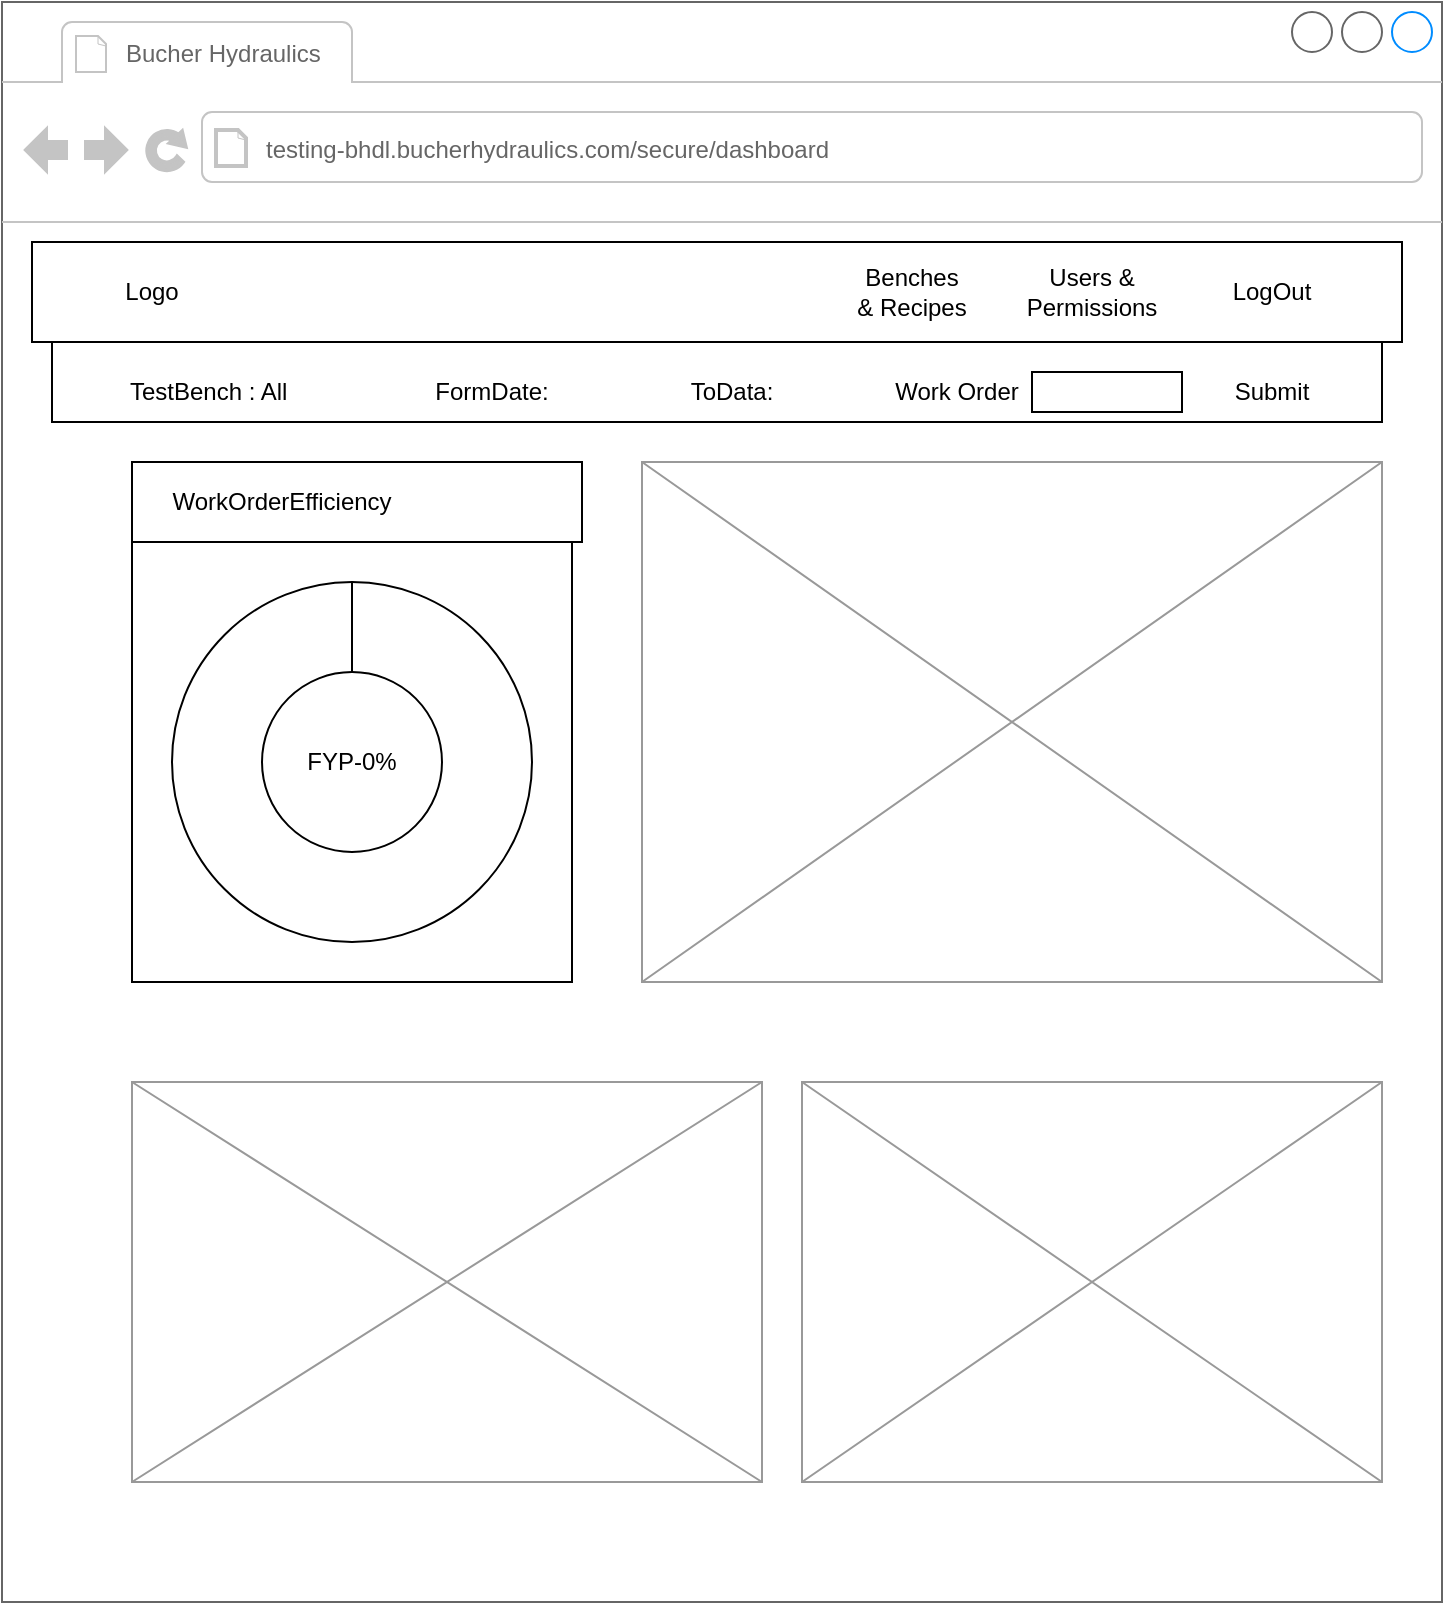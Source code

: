 <mxfile version="15.9.1" type="github" pages="2">
  <diagram id="O8EpYFw3rZ--6N9qffrQ" name="Dashboard">
    <mxGraphModel dx="782" dy="468" grid="1" gridSize="10" guides="1" tooltips="1" connect="1" arrows="1" fold="1" page="1" pageScale="1" pageWidth="850" pageHeight="1100" math="0" shadow="0">
      <root>
        <mxCell id="0" />
        <mxCell id="1" parent="0" />
        <mxCell id="cic22Dj9srT_6ZPVpuq2-1" value="" style="strokeWidth=1;shadow=0;dashed=0;align=center;html=1;shape=mxgraph.mockup.containers.browserWindow;rSize=0;strokeColor=#666666;strokeColor2=#008cff;strokeColor3=#c4c4c4;mainText=,;recursiveResize=0;" parent="1" vertex="1">
          <mxGeometry x="60" y="70" width="720" height="800" as="geometry" />
        </mxCell>
        <mxCell id="cic22Dj9srT_6ZPVpuq2-2" value="&lt;font style=&quot;font-size: 12px&quot;&gt;Bucher Hydraulics&lt;/font&gt;" style="strokeWidth=1;shadow=0;dashed=0;align=center;html=1;shape=mxgraph.mockup.containers.anchor;fontSize=17;fontColor=#666666;align=left;" parent="cic22Dj9srT_6ZPVpuq2-1" vertex="1">
          <mxGeometry x="60" y="12" width="110" height="26" as="geometry" />
        </mxCell>
        <mxCell id="cic22Dj9srT_6ZPVpuq2-3" value="&lt;font style=&quot;font-size: 12px&quot;&gt;testing-bhdl.bucherhydraulics.com/secure/dashboard&lt;/font&gt;" style="strokeWidth=1;shadow=0;dashed=0;align=center;html=1;shape=mxgraph.mockup.containers.anchor;rSize=0;fontSize=17;fontColor=#666666;align=left;" parent="cic22Dj9srT_6ZPVpuq2-1" vertex="1">
          <mxGeometry x="130" y="60" width="250" height="26" as="geometry" />
        </mxCell>
        <mxCell id="cic22Dj9srT_6ZPVpuq2-19" value="" style="rounded=0;whiteSpace=wrap;html=1;fontSize=12;" parent="cic22Dj9srT_6ZPVpuq2-1" vertex="1">
          <mxGeometry x="15" y="120" width="685" height="50" as="geometry" />
        </mxCell>
        <mxCell id="cic22Dj9srT_6ZPVpuq2-20" value="Logo" style="text;html=1;strokeColor=none;fillColor=none;align=center;verticalAlign=middle;whiteSpace=wrap;rounded=0;fontSize=12;" parent="cic22Dj9srT_6ZPVpuq2-1" vertex="1">
          <mxGeometry x="45" y="130" width="60" height="30" as="geometry" />
        </mxCell>
        <mxCell id="cic22Dj9srT_6ZPVpuq2-22" value="Benches &amp;amp; Recipes" style="text;html=1;strokeColor=none;fillColor=none;align=center;verticalAlign=middle;whiteSpace=wrap;rounded=0;fontSize=12;" parent="cic22Dj9srT_6ZPVpuq2-1" vertex="1">
          <mxGeometry x="425" y="130" width="60" height="30" as="geometry" />
        </mxCell>
        <mxCell id="cic22Dj9srT_6ZPVpuq2-23" value="Users &amp;amp; Permissions" style="text;html=1;strokeColor=none;fillColor=none;align=center;verticalAlign=middle;whiteSpace=wrap;rounded=0;fontSize=12;" parent="cic22Dj9srT_6ZPVpuq2-1" vertex="1">
          <mxGeometry x="515" y="130" width="60" height="30" as="geometry" />
        </mxCell>
        <mxCell id="cic22Dj9srT_6ZPVpuq2-24" value="LogOut" style="text;html=1;strokeColor=none;fillColor=none;align=center;verticalAlign=middle;whiteSpace=wrap;rounded=0;fontSize=12;" parent="cic22Dj9srT_6ZPVpuq2-1" vertex="1">
          <mxGeometry x="605" y="130" width="60" height="30" as="geometry" />
        </mxCell>
        <mxCell id="cic22Dj9srT_6ZPVpuq2-25" value="" style="rounded=0;whiteSpace=wrap;html=1;fontSize=12;" parent="cic22Dj9srT_6ZPVpuq2-1" vertex="1">
          <mxGeometry x="25" y="170" width="665" height="40" as="geometry" />
        </mxCell>
        <mxCell id="cic22Dj9srT_6ZPVpuq2-26" value="TestBench : All&amp;nbsp;" style="text;html=1;strokeColor=none;fillColor=none;align=center;verticalAlign=middle;whiteSpace=wrap;rounded=0;fontSize=12;" parent="cic22Dj9srT_6ZPVpuq2-1" vertex="1">
          <mxGeometry x="55" y="180" width="100" height="30" as="geometry" />
        </mxCell>
        <mxCell id="cic22Dj9srT_6ZPVpuq2-27" value="FormDate:" style="text;html=1;strokeColor=none;fillColor=none;align=center;verticalAlign=middle;whiteSpace=wrap;rounded=0;fontSize=12;" parent="cic22Dj9srT_6ZPVpuq2-1" vertex="1">
          <mxGeometry x="215" y="180" width="60" height="30" as="geometry" />
        </mxCell>
        <mxCell id="cic22Dj9srT_6ZPVpuq2-28" value="ToData:" style="text;html=1;strokeColor=none;fillColor=none;align=center;verticalAlign=middle;whiteSpace=wrap;rounded=0;fontSize=12;" parent="cic22Dj9srT_6ZPVpuq2-1" vertex="1">
          <mxGeometry x="335" y="180" width="60" height="30" as="geometry" />
        </mxCell>
        <mxCell id="cic22Dj9srT_6ZPVpuq2-29" value="Work Order" style="text;html=1;strokeColor=none;fillColor=none;align=center;verticalAlign=middle;whiteSpace=wrap;rounded=0;fontSize=12;" parent="cic22Dj9srT_6ZPVpuq2-1" vertex="1">
          <mxGeometry x="440" y="180" width="75" height="30" as="geometry" />
        </mxCell>
        <mxCell id="cic22Dj9srT_6ZPVpuq2-30" value="" style="rounded=0;whiteSpace=wrap;html=1;fontSize=12;" parent="cic22Dj9srT_6ZPVpuq2-1" vertex="1">
          <mxGeometry x="515" y="185" width="75" height="20" as="geometry" />
        </mxCell>
        <mxCell id="cic22Dj9srT_6ZPVpuq2-31" value="Submit" style="text;html=1;strokeColor=none;fillColor=none;align=center;verticalAlign=middle;whiteSpace=wrap;rounded=0;fontSize=12;" parent="cic22Dj9srT_6ZPVpuq2-1" vertex="1">
          <mxGeometry x="605" y="180" width="60" height="30" as="geometry" />
        </mxCell>
        <mxCell id="cic22Dj9srT_6ZPVpuq2-32" value="" style="whiteSpace=wrap;html=1;aspect=fixed;fontSize=12;" parent="cic22Dj9srT_6ZPVpuq2-1" vertex="1">
          <mxGeometry x="65" y="270" width="220" height="220" as="geometry" />
        </mxCell>
        <mxCell id="cic22Dj9srT_6ZPVpuq2-33" value="" style="ellipse;whiteSpace=wrap;html=1;aspect=fixed;fontSize=12;" parent="cic22Dj9srT_6ZPVpuq2-1" vertex="1">
          <mxGeometry x="85" y="290" width="180" height="180" as="geometry" />
        </mxCell>
        <mxCell id="cic22Dj9srT_6ZPVpuq2-34" value="" style="ellipse;whiteSpace=wrap;html=1;aspect=fixed;fontSize=12;" parent="cic22Dj9srT_6ZPVpuq2-1" vertex="1">
          <mxGeometry x="130" y="335" width="90" height="90" as="geometry" />
        </mxCell>
        <mxCell id="cic22Dj9srT_6ZPVpuq2-35" value="" style="endArrow=none;html=1;rounded=0;fontSize=12;entryX=0.5;entryY=0;entryDx=0;entryDy=0;exitX=0.5;exitY=0;exitDx=0;exitDy=0;" parent="cic22Dj9srT_6ZPVpuq2-1" source="cic22Dj9srT_6ZPVpuq2-34" target="cic22Dj9srT_6ZPVpuq2-33" edge="1">
          <mxGeometry width="50" height="50" relative="1" as="geometry">
            <mxPoint x="170" y="320" as="sourcePoint" />
            <mxPoint x="220" y="270" as="targetPoint" />
          </mxGeometry>
        </mxCell>
        <mxCell id="cic22Dj9srT_6ZPVpuq2-36" value="" style="rounded=0;whiteSpace=wrap;html=1;fontSize=12;" parent="cic22Dj9srT_6ZPVpuq2-1" vertex="1">
          <mxGeometry x="65" y="230" width="225" height="40" as="geometry" />
        </mxCell>
        <mxCell id="cic22Dj9srT_6ZPVpuq2-37" value="WorkOrderEfficiency" style="text;html=1;strokeColor=none;fillColor=none;align=center;verticalAlign=middle;whiteSpace=wrap;rounded=0;fontSize=12;" parent="cic22Dj9srT_6ZPVpuq2-1" vertex="1">
          <mxGeometry x="110" y="235" width="60" height="30" as="geometry" />
        </mxCell>
        <mxCell id="cic22Dj9srT_6ZPVpuq2-38" value="FYP-0%" style="text;html=1;strokeColor=none;fillColor=none;align=center;verticalAlign=middle;whiteSpace=wrap;rounded=0;fontSize=12;" parent="cic22Dj9srT_6ZPVpuq2-1" vertex="1">
          <mxGeometry x="145" y="365" width="60" height="30" as="geometry" />
        </mxCell>
        <mxCell id="cic22Dj9srT_6ZPVpuq2-39" value="" style="verticalLabelPosition=bottom;shadow=0;dashed=0;align=center;html=1;verticalAlign=top;strokeWidth=1;shape=mxgraph.mockup.graphics.simpleIcon;strokeColor=#999999;fontSize=12;" parent="cic22Dj9srT_6ZPVpuq2-1" vertex="1">
          <mxGeometry x="320" y="230" width="370" height="260" as="geometry" />
        </mxCell>
        <mxCell id="cic22Dj9srT_6ZPVpuq2-40" value="" style="verticalLabelPosition=bottom;shadow=0;dashed=0;align=center;html=1;verticalAlign=top;strokeWidth=1;shape=mxgraph.mockup.graphics.simpleIcon;strokeColor=#999999;fontSize=12;" parent="cic22Dj9srT_6ZPVpuq2-1" vertex="1">
          <mxGeometry x="65" y="540" width="315" height="200" as="geometry" />
        </mxCell>
        <mxCell id="cic22Dj9srT_6ZPVpuq2-41" value="" style="verticalLabelPosition=bottom;shadow=0;dashed=0;align=center;html=1;verticalAlign=top;strokeWidth=1;shape=mxgraph.mockup.graphics.simpleIcon;strokeColor=#999999;fontSize=12;" parent="cic22Dj9srT_6ZPVpuq2-1" vertex="1">
          <mxGeometry x="400" y="540" width="290" height="200" as="geometry" />
        </mxCell>
      </root>
    </mxGraphModel>
  </diagram>
  <diagram id="v-jUwFbYudRmf1iTcTH4" name="TestBench">
    <mxGraphModel dx="782" dy="468" grid="1" gridSize="10" guides="1" tooltips="1" connect="1" arrows="1" fold="1" page="1" pageScale="1" pageWidth="850" pageHeight="1100" math="0" shadow="0">
      <root>
        <mxCell id="4gf48k-oTG0G1874HPD_-0" />
        <mxCell id="4gf48k-oTG0G1874HPD_-1" parent="4gf48k-oTG0G1874HPD_-0" />
        <mxCell id="3KryXg6arc2fx8vRO8xh-0" value="" style="strokeWidth=1;shadow=0;dashed=0;align=center;html=1;shape=mxgraph.mockup.containers.browserWindow;rSize=0;strokeColor=#666666;strokeColor2=#008cff;strokeColor3=#c4c4c4;mainText=,;recursiveResize=0;" vertex="1" parent="4gf48k-oTG0G1874HPD_-1">
          <mxGeometry x="10" y="100" width="720" height="980" as="geometry" />
        </mxCell>
        <mxCell id="3KryXg6arc2fx8vRO8xh-1" value="&lt;font style=&quot;font-size: 12px&quot;&gt;Bucher Hydraulics&lt;/font&gt;" style="strokeWidth=1;shadow=0;dashed=0;align=center;html=1;shape=mxgraph.mockup.containers.anchor;fontSize=17;fontColor=#666666;align=left;" vertex="1" parent="3KryXg6arc2fx8vRO8xh-0">
          <mxGeometry x="60" y="12" width="110" height="26" as="geometry" />
        </mxCell>
        <mxCell id="3KryXg6arc2fx8vRO8xh-2" value="&lt;span style=&quot;font-size: 12px&quot;&gt;testing-bhdl.bucherhydraulics.com/secure/test-benches/list&lt;/span&gt;" style="strokeWidth=1;shadow=0;dashed=0;align=center;html=1;shape=mxgraph.mockup.containers.anchor;rSize=0;fontSize=17;fontColor=#666666;align=left;" vertex="1" parent="3KryXg6arc2fx8vRO8xh-0">
          <mxGeometry x="130" y="60" width="330" height="26" as="geometry" />
        </mxCell>
        <mxCell id="OtisQ_GrQDjx_ZsXLLg7-1" value="" style="rounded=0;whiteSpace=wrap;html=1;fontSize=12;" vertex="1" parent="3KryXg6arc2fx8vRO8xh-0">
          <mxGeometry x="20" y="120" width="680" height="60" as="geometry" />
        </mxCell>
        <mxCell id="OtisQ_GrQDjx_ZsXLLg7-2" value="&lt;font style=&quot;font-size: 10px&quot;&gt;Manage Test Benches&lt;/font&gt;" style="text;html=1;strokeColor=none;fillColor=none;align=center;verticalAlign=middle;whiteSpace=wrap;rounded=0;fontSize=12;" vertex="1" parent="3KryXg6arc2fx8vRO8xh-0">
          <mxGeometry x="20" y="120" width="120" height="30" as="geometry" />
        </mxCell>
        <mxCell id="OtisQ_GrQDjx_ZsXLLg7-3" value="" style="rounded=1;whiteSpace=wrap;html=1;fontSize=10;" vertex="1" parent="3KryXg6arc2fx8vRO8xh-0">
          <mxGeometry x="140" y="125" width="100" height="20" as="geometry" />
        </mxCell>
        <mxCell id="OtisQ_GrQDjx_ZsXLLg7-4" value="+ New Test Bench" style="text;html=1;strokeColor=none;fillColor=none;align=center;verticalAlign=middle;whiteSpace=wrap;rounded=0;fontSize=10;" vertex="1" parent="3KryXg6arc2fx8vRO8xh-0">
          <mxGeometry x="140" y="120" width="100" height="30" as="geometry" />
        </mxCell>
        <mxCell id="OtisQ_GrQDjx_ZsXLLg7-5" value="Dashboard &amp;gt; TestBenches" style="text;html=1;strokeColor=none;fillColor=none;align=center;verticalAlign=middle;whiteSpace=wrap;rounded=0;fontSize=10;" vertex="1" parent="3KryXg6arc2fx8vRO8xh-0">
          <mxGeometry x="30" y="160" width="130" height="20" as="geometry" />
        </mxCell>
        <mxCell id="OtisQ_GrQDjx_ZsXLLg7-7" value="" style="rounded=0;whiteSpace=wrap;html=1;fontSize=10;" vertex="1" parent="3KryXg6arc2fx8vRO8xh-0">
          <mxGeometry x="20" y="200" width="680" height="200" as="geometry" />
        </mxCell>
        <mxCell id="OtisQ_GrQDjx_ZsXLLg7-8" value="" style="rounded=1;whiteSpace=wrap;html=1;fontSize=10;" vertex="1" parent="3KryXg6arc2fx8vRO8xh-0">
          <mxGeometry x="40" y="210" width="430" height="30" as="geometry" />
        </mxCell>
        <mxCell id="OtisQ_GrQDjx_ZsXLLg7-9" value="Search..." style="text;html=1;strokeColor=none;fillColor=none;align=center;verticalAlign=middle;whiteSpace=wrap;rounded=0;fontSize=10;" vertex="1" parent="3KryXg6arc2fx8vRO8xh-0">
          <mxGeometry x="50" y="210" width="60" height="30" as="geometry" />
        </mxCell>
        <mxCell id="OtisQ_GrQDjx_ZsXLLg7-10" value="" style="rounded=1;whiteSpace=wrap;html=1;fontSize=10;" vertex="1" parent="3KryXg6arc2fx8vRO8xh-0">
          <mxGeometry x="480" y="210" width="110" height="30" as="geometry" />
        </mxCell>
        <mxCell id="OtisQ_GrQDjx_ZsXLLg7-11" value="10 PerPages" style="text;html=1;strokeColor=none;fillColor=none;align=center;verticalAlign=middle;whiteSpace=wrap;rounded=0;fontSize=10;" vertex="1" parent="3KryXg6arc2fx8vRO8xh-0">
          <mxGeometry x="500" y="210" width="70" height="30" as="geometry" />
        </mxCell>
        <mxCell id="OtisQ_GrQDjx_ZsXLLg7-13" value="" style="verticalLabelPosition=bottom;verticalAlign=top;html=1;shape=mxgraph.basic.patternFillRect;fillStyle=diag;step=5;fillStrokeWidth=0.2;fillStrokeColor=#dddddd;fontSize=10;" vertex="1" parent="3KryXg6arc2fx8vRO8xh-0">
          <mxGeometry x="580" y="210" width="100" height="30" as="geometry" />
        </mxCell>
        <mxCell id="OtisQ_GrQDjx_ZsXLLg7-15" value="Filter" style="text;html=1;strokeColor=none;fillColor=none;align=center;verticalAlign=middle;whiteSpace=wrap;rounded=0;fontSize=10;" vertex="1" parent="3KryXg6arc2fx8vRO8xh-0">
          <mxGeometry x="600" y="210" width="60" height="30" as="geometry" />
        </mxCell>
        <mxCell id="OtisQ_GrQDjx_ZsXLLg7-88" value="" style="shape=table;startSize=0;container=1;collapsible=0;childLayout=tableLayout;fontSize=10;fontColor=#000000;fillColor=#FFFFFF;" vertex="1" parent="3KryXg6arc2fx8vRO8xh-0">
          <mxGeometry x="140" y="410" width="120" height="160" as="geometry" />
        </mxCell>
        <mxCell id="OtisQ_GrQDjx_ZsXLLg7-89" value="" style="shape=partialRectangle;collapsible=0;dropTarget=0;pointerEvents=0;fillColor=none;top=0;left=0;bottom=0;right=0;points=[[0,0.5],[1,0.5]];portConstraint=eastwest;fontSize=10;fontColor=#FFFFFF;" vertex="1" parent="OtisQ_GrQDjx_ZsXLLg7-88">
          <mxGeometry width="120" height="40" as="geometry" />
        </mxCell>
        <mxCell id="OtisQ_GrQDjx_ZsXLLg7-90" value="Name" style="shape=partialRectangle;html=1;whiteSpace=wrap;connectable=0;overflow=hidden;fillColor=none;top=0;left=0;bottom=0;right=0;pointerEvents=1;fontSize=10;fontColor=#FFFFFF;" vertex="1" parent="OtisQ_GrQDjx_ZsXLLg7-89">
          <mxGeometry width="60" height="40" as="geometry">
            <mxRectangle width="60" height="40" as="alternateBounds" />
          </mxGeometry>
        </mxCell>
        <mxCell id="OtisQ_GrQDjx_ZsXLLg7-91" value="" style="shape=partialRectangle;html=1;whiteSpace=wrap;connectable=0;overflow=hidden;fillColor=none;top=0;left=0;bottom=0;right=0;pointerEvents=1;fontSize=10;fontColor=#FFFFFF;" vertex="1" parent="OtisQ_GrQDjx_ZsXLLg7-89">
          <mxGeometry x="60" width="60" height="40" as="geometry">
            <mxRectangle width="60" height="40" as="alternateBounds" />
          </mxGeometry>
        </mxCell>
        <mxCell id="OtisQ_GrQDjx_ZsXLLg7-92" value="" style="shape=partialRectangle;collapsible=0;dropTarget=0;pointerEvents=0;fillColor=none;top=0;left=0;bottom=0;right=0;points=[[0,0.5],[1,0.5]];portConstraint=eastwest;fontSize=10;fontColor=#FFFFFF;" vertex="1" parent="OtisQ_GrQDjx_ZsXLLg7-88">
          <mxGeometry y="40" width="120" height="40" as="geometry" />
        </mxCell>
        <mxCell id="OtisQ_GrQDjx_ZsXLLg7-93" value="" style="shape=partialRectangle;html=1;whiteSpace=wrap;connectable=0;overflow=hidden;fillColor=none;top=0;left=0;bottom=0;right=0;pointerEvents=1;fontSize=10;fontColor=#FFFFFF;" vertex="1" parent="OtisQ_GrQDjx_ZsXLLg7-92">
          <mxGeometry width="60" height="40" as="geometry">
            <mxRectangle width="60" height="40" as="alternateBounds" />
          </mxGeometry>
        </mxCell>
        <mxCell id="OtisQ_GrQDjx_ZsXLLg7-94" value="" style="shape=partialRectangle;html=1;whiteSpace=wrap;connectable=0;overflow=hidden;fillColor=none;top=0;left=0;bottom=0;right=0;pointerEvents=1;fontSize=10;fontColor=#FFFFFF;" vertex="1" parent="OtisQ_GrQDjx_ZsXLLg7-92">
          <mxGeometry x="60" width="60" height="40" as="geometry">
            <mxRectangle width="60" height="40" as="alternateBounds" />
          </mxGeometry>
        </mxCell>
        <mxCell id="OtisQ_GrQDjx_ZsXLLg7-95" value="" style="shape=partialRectangle;collapsible=0;dropTarget=0;pointerEvents=0;fillColor=none;top=0;left=0;bottom=0;right=0;points=[[0,0.5],[1,0.5]];portConstraint=eastwest;fontSize=10;fontColor=#FFFFFF;" vertex="1" parent="OtisQ_GrQDjx_ZsXLLg7-88">
          <mxGeometry y="80" width="120" height="40" as="geometry" />
        </mxCell>
        <mxCell id="OtisQ_GrQDjx_ZsXLLg7-96" value="" style="shape=partialRectangle;html=1;whiteSpace=wrap;connectable=0;overflow=hidden;fillColor=none;top=0;left=0;bottom=0;right=0;pointerEvents=1;fontSize=10;fontColor=#FFFFFF;" vertex="1" parent="OtisQ_GrQDjx_ZsXLLg7-95">
          <mxGeometry width="60" height="40" as="geometry">
            <mxRectangle width="60" height="40" as="alternateBounds" />
          </mxGeometry>
        </mxCell>
        <mxCell id="OtisQ_GrQDjx_ZsXLLg7-97" value="" style="shape=partialRectangle;html=1;whiteSpace=wrap;connectable=0;overflow=hidden;fillColor=none;top=0;left=0;bottom=0;right=0;pointerEvents=1;fontSize=10;fontColor=#FFFFFF;" vertex="1" parent="OtisQ_GrQDjx_ZsXLLg7-95">
          <mxGeometry x="60" width="60" height="40" as="geometry">
            <mxRectangle width="60" height="40" as="alternateBounds" />
          </mxGeometry>
        </mxCell>
        <mxCell id="OtisQ_GrQDjx_ZsXLLg7-98" value="" style="shape=partialRectangle;collapsible=0;dropTarget=0;pointerEvents=0;fillColor=none;top=0;left=0;bottom=0;right=0;points=[[0,0.5],[1,0.5]];portConstraint=eastwest;fontSize=10;fontColor=#FFFFFF;" vertex="1" parent="OtisQ_GrQDjx_ZsXLLg7-88">
          <mxGeometry y="120" width="120" height="40" as="geometry" />
        </mxCell>
        <mxCell id="OtisQ_GrQDjx_ZsXLLg7-99" value="" style="shape=partialRectangle;html=1;whiteSpace=wrap;connectable=0;overflow=hidden;fillColor=none;top=0;left=0;bottom=0;right=0;pointerEvents=1;fontSize=10;fontColor=#FFFFFF;" vertex="1" parent="OtisQ_GrQDjx_ZsXLLg7-98">
          <mxGeometry width="60" height="40" as="geometry">
            <mxRectangle width="60" height="40" as="alternateBounds" />
          </mxGeometry>
        </mxCell>
        <mxCell id="OtisQ_GrQDjx_ZsXLLg7-100" value="" style="shape=partialRectangle;html=1;whiteSpace=wrap;connectable=0;overflow=hidden;fillColor=none;top=0;left=0;bottom=0;right=0;pointerEvents=1;fontSize=10;fontColor=#FFFFFF;" vertex="1" parent="OtisQ_GrQDjx_ZsXLLg7-98">
          <mxGeometry x="60" width="60" height="40" as="geometry">
            <mxRectangle width="60" height="40" as="alternateBounds" />
          </mxGeometry>
        </mxCell>
        <mxCell id="OtisQ_GrQDjx_ZsXLLg7-101" value="Name" style="text;html=1;strokeColor=none;fillColor=none;align=center;verticalAlign=middle;whiteSpace=wrap;rounded=0;fontSize=10;fontColor=#000000;" vertex="1" parent="3KryXg6arc2fx8vRO8xh-0">
          <mxGeometry x="140" y="420" width="60" height="30" as="geometry" />
        </mxCell>
        <mxCell id="OtisQ_GrQDjx_ZsXLLg7-102" value="Status" style="text;html=1;strokeColor=none;fillColor=none;align=center;verticalAlign=middle;whiteSpace=wrap;rounded=0;fontSize=10;fontColor=#000000;" vertex="1" parent="3KryXg6arc2fx8vRO8xh-0">
          <mxGeometry x="140" y="455" width="60" height="30" as="geometry" />
        </mxCell>
        <mxCell id="OtisQ_GrQDjx_ZsXLLg7-103" value="Created At" style="text;html=1;strokeColor=none;fillColor=none;align=center;verticalAlign=middle;whiteSpace=wrap;rounded=0;fontSize=10;fontColor=#000000;" vertex="1" parent="3KryXg6arc2fx8vRO8xh-0">
          <mxGeometry x="140" y="500" width="60" height="30" as="geometry" />
        </mxCell>
        <mxCell id="OtisQ_GrQDjx_ZsXLLg7-104" value="Updated At" style="text;html=1;strokeColor=none;fillColor=none;align=center;verticalAlign=middle;whiteSpace=wrap;rounded=0;fontSize=10;fontColor=#000000;" vertex="1" parent="3KryXg6arc2fx8vRO8xh-0">
          <mxGeometry x="140" y="530" width="60" height="30" as="geometry" />
        </mxCell>
        <mxCell id="OtisQ_GrQDjx_ZsXLLg7-106" value="" style="ellipse;whiteSpace=wrap;html=1;fontSize=10;fontColor=#000000;fillColor=#FFFFFF;" vertex="1" parent="3KryXg6arc2fx8vRO8xh-0">
          <mxGeometry x="360" y="410" width="80" height="40" as="geometry" />
        </mxCell>
        <mxCell id="OtisQ_GrQDjx_ZsXLLg7-107" value="Details" style="text;html=1;strokeColor=none;fillColor=none;align=center;verticalAlign=middle;whiteSpace=wrap;rounded=0;fontSize=10;fontColor=#000000;" vertex="1" parent="3KryXg6arc2fx8vRO8xh-0">
          <mxGeometry x="370" y="415" width="60" height="30" as="geometry" />
        </mxCell>
        <mxCell id="OtisQ_GrQDjx_ZsXLLg7-108" style="edgeStyle=orthogonalEdgeStyle;rounded=0;orthogonalLoop=1;jettySize=auto;html=1;exitX=1;exitY=0.5;exitDx=0;exitDy=0;entryX=0;entryY=0.5;entryDx=0;entryDy=0;fontSize=10;fontColor=#000000;" edge="1" parent="3KryXg6arc2fx8vRO8xh-0" source="OtisQ_GrQDjx_ZsXLLg7-89" target="OtisQ_GrQDjx_ZsXLLg7-106">
          <mxGeometry relative="1" as="geometry" />
        </mxCell>
        <mxCell id="OtisQ_GrQDjx_ZsXLLg7-118" style="edgeStyle=orthogonalEdgeStyle;rounded=0;orthogonalLoop=1;jettySize=auto;html=1;exitX=0.75;exitY=0;exitDx=0;exitDy=0;entryX=0.5;entryY=1;entryDx=0;entryDy=0;fontSize=10;fontColor=#000000;" edge="1" parent="3KryXg6arc2fx8vRO8xh-0" source="OtisQ_GrQDjx_ZsXLLg7-111" target="OtisQ_GrQDjx_ZsXLLg7-116">
          <mxGeometry relative="1" as="geometry" />
        </mxCell>
        <mxCell id="OtisQ_GrQDjx_ZsXLLg7-111" value="" style="rounded=0;whiteSpace=wrap;html=1;fontSize=10;fontColor=#000000;fillColor=#FFFFFF;" vertex="1" parent="3KryXg6arc2fx8vRO8xh-0">
          <mxGeometry x="100" y="620" width="240" height="230" as="geometry" />
        </mxCell>
        <mxCell id="OtisQ_GrQDjx_ZsXLLg7-112" value="Name" style="text;html=1;strokeColor=none;fillColor=none;align=center;verticalAlign=middle;whiteSpace=wrap;rounded=0;fontSize=10;fontColor=#000000;" vertex="1" parent="3KryXg6arc2fx8vRO8xh-0">
          <mxGeometry x="130" y="640" width="60" height="30" as="geometry" />
        </mxCell>
        <mxCell id="OtisQ_GrQDjx_ZsXLLg7-113" value="" style="rounded=1;whiteSpace=wrap;html=1;fontSize=10;fontColor=#000000;fillColor=#FFFFFF;" vertex="1" parent="3KryXg6arc2fx8vRO8xh-0">
          <mxGeometry x="130" y="670" width="120" height="30" as="geometry" />
        </mxCell>
        <mxCell id="OtisQ_GrQDjx_ZsXLLg7-114" value="Status" style="text;html=1;strokeColor=none;fillColor=none;align=center;verticalAlign=middle;whiteSpace=wrap;rounded=0;fontSize=10;fontColor=#000000;" vertex="1" parent="3KryXg6arc2fx8vRO8xh-0">
          <mxGeometry x="130" y="710" width="60" height="30" as="geometry" />
        </mxCell>
        <mxCell id="OtisQ_GrQDjx_ZsXLLg7-115" value="" style="rounded=1;whiteSpace=wrap;html=1;fontSize=10;fontColor=#000000;fillColor=#FFFFFF;" vertex="1" parent="3KryXg6arc2fx8vRO8xh-0">
          <mxGeometry x="130" y="740" width="120" height="40" as="geometry" />
        </mxCell>
        <mxCell id="OtisQ_GrQDjx_ZsXLLg7-116" value="" style="ellipse;whiteSpace=wrap;html=1;fontSize=10;fontColor=#000000;fillColor=#FFFFFF;" vertex="1" parent="3KryXg6arc2fx8vRO8xh-0">
          <mxGeometry x="420" y="490" width="90" height="50" as="geometry" />
        </mxCell>
        <mxCell id="OtisQ_GrQDjx_ZsXLLg7-117" value="Edit" style="text;html=1;strokeColor=none;fillColor=none;align=center;verticalAlign=middle;whiteSpace=wrap;rounded=0;fontSize=10;fontColor=#000000;" vertex="1" parent="3KryXg6arc2fx8vRO8xh-0">
          <mxGeometry x="435" y="500" width="60" height="30" as="geometry" />
        </mxCell>
        <mxCell id="OtisQ_GrQDjx_ZsXLLg7-57" value="" style="shape=table;startSize=0;container=1;collapsible=0;childLayout=tableLayout;fontSize=10;" vertex="1" parent="4gf48k-oTG0G1874HPD_-1">
          <mxGeometry x="85" y="330" width="630" height="100" as="geometry" />
        </mxCell>
        <mxCell id="OtisQ_GrQDjx_ZsXLLg7-58" value="" style="shape=partialRectangle;collapsible=0;dropTarget=0;pointerEvents=0;fillColor=none;top=0;left=0;bottom=0;right=0;points=[[0,0.5],[1,0.5]];portConstraint=eastwest;fontSize=10;" vertex="1" parent="OtisQ_GrQDjx_ZsXLLg7-57">
          <mxGeometry width="630" height="50" as="geometry" />
        </mxCell>
        <mxCell id="OtisQ_GrQDjx_ZsXLLg7-59" value="Sr.No." style="shape=partialRectangle;html=1;whiteSpace=wrap;connectable=0;overflow=hidden;fillColor=none;top=0;left=0;bottom=0;right=0;pointerEvents=1;fontSize=10;" vertex="1" parent="OtisQ_GrQDjx_ZsXLLg7-58">
          <mxGeometry width="65" height="50" as="geometry">
            <mxRectangle width="65" height="50" as="alternateBounds" />
          </mxGeometry>
        </mxCell>
        <mxCell id="OtisQ_GrQDjx_ZsXLLg7-60" value="Name" style="shape=partialRectangle;html=1;whiteSpace=wrap;connectable=0;overflow=hidden;fillColor=none;top=0;left=0;bottom=0;right=0;pointerEvents=1;fontSize=10;" vertex="1" parent="OtisQ_GrQDjx_ZsXLLg7-58">
          <mxGeometry x="65" width="100" height="50" as="geometry">
            <mxRectangle width="100" height="50" as="alternateBounds" />
          </mxGeometry>
        </mxCell>
        <mxCell id="OtisQ_GrQDjx_ZsXLLg7-61" value="Status" style="shape=partialRectangle;html=1;whiteSpace=wrap;connectable=0;overflow=hidden;fillColor=none;top=0;left=0;bottom=0;right=0;pointerEvents=1;fontSize=10;" vertex="1" parent="OtisQ_GrQDjx_ZsXLLg7-58">
          <mxGeometry x="165" width="110" height="50" as="geometry">
            <mxRectangle width="110" height="50" as="alternateBounds" />
          </mxGeometry>
        </mxCell>
        <mxCell id="OtisQ_GrQDjx_ZsXLLg7-62" value="Created At" style="shape=partialRectangle;html=1;whiteSpace=wrap;connectable=0;overflow=hidden;fillColor=none;top=0;left=0;bottom=0;right=0;pointerEvents=1;fontSize=10;" vertex="1" parent="OtisQ_GrQDjx_ZsXLLg7-58">
          <mxGeometry x="275" width="110" height="50" as="geometry">
            <mxRectangle width="110" height="50" as="alternateBounds" />
          </mxGeometry>
        </mxCell>
        <mxCell id="OtisQ_GrQDjx_ZsXLLg7-63" value="Updated At" style="shape=partialRectangle;html=1;whiteSpace=wrap;connectable=0;overflow=hidden;fillColor=none;top=0;left=0;bottom=0;right=0;pointerEvents=1;fontSize=10;" vertex="1" parent="OtisQ_GrQDjx_ZsXLLg7-58">
          <mxGeometry x="385" width="100" height="50" as="geometry">
            <mxRectangle width="100" height="50" as="alternateBounds" />
          </mxGeometry>
        </mxCell>
        <mxCell id="OtisQ_GrQDjx_ZsXLLg7-64" value="" style="shape=partialRectangle;html=1;whiteSpace=wrap;connectable=0;overflow=hidden;fillColor=none;top=0;left=0;bottom=0;right=0;pointerEvents=1;fontSize=10;" vertex="1" parent="OtisQ_GrQDjx_ZsXLLg7-58">
          <mxGeometry x="485" width="145" height="50" as="geometry">
            <mxRectangle width="145" height="50" as="alternateBounds" />
          </mxGeometry>
        </mxCell>
        <mxCell id="OtisQ_GrQDjx_ZsXLLg7-65" value="" style="shape=partialRectangle;collapsible=0;dropTarget=0;pointerEvents=0;fillColor=none;top=0;left=0;bottom=0;right=0;points=[[0,0.5],[1,0.5]];portConstraint=eastwest;fontSize=10;" vertex="1" parent="OtisQ_GrQDjx_ZsXLLg7-57">
          <mxGeometry y="50" width="630" height="50" as="geometry" />
        </mxCell>
        <mxCell id="OtisQ_GrQDjx_ZsXLLg7-66" value="" style="shape=partialRectangle;html=1;whiteSpace=wrap;connectable=0;overflow=hidden;fillColor=none;top=0;left=0;bottom=0;right=0;pointerEvents=1;fontSize=10;" vertex="1" parent="OtisQ_GrQDjx_ZsXLLg7-65">
          <mxGeometry width="65" height="50" as="geometry">
            <mxRectangle width="65" height="50" as="alternateBounds" />
          </mxGeometry>
        </mxCell>
        <mxCell id="OtisQ_GrQDjx_ZsXLLg7-67" value="" style="shape=partialRectangle;html=1;whiteSpace=wrap;connectable=0;overflow=hidden;fillColor=none;top=0;left=0;bottom=0;right=0;pointerEvents=1;fontSize=10;" vertex="1" parent="OtisQ_GrQDjx_ZsXLLg7-65">
          <mxGeometry x="65" width="100" height="50" as="geometry">
            <mxRectangle width="100" height="50" as="alternateBounds" />
          </mxGeometry>
        </mxCell>
        <mxCell id="OtisQ_GrQDjx_ZsXLLg7-68" value="" style="shape=partialRectangle;html=1;whiteSpace=wrap;connectable=0;overflow=hidden;fillColor=none;top=0;left=0;bottom=0;right=0;pointerEvents=1;fontSize=10;" vertex="1" parent="OtisQ_GrQDjx_ZsXLLg7-65">
          <mxGeometry x="165" width="110" height="50" as="geometry">
            <mxRectangle width="110" height="50" as="alternateBounds" />
          </mxGeometry>
        </mxCell>
        <mxCell id="OtisQ_GrQDjx_ZsXLLg7-69" value="" style="shape=partialRectangle;html=1;whiteSpace=wrap;connectable=0;overflow=hidden;fillColor=none;top=0;left=0;bottom=0;right=0;pointerEvents=1;fontSize=10;" vertex="1" parent="OtisQ_GrQDjx_ZsXLLg7-65">
          <mxGeometry x="275" width="110" height="50" as="geometry">
            <mxRectangle width="110" height="50" as="alternateBounds" />
          </mxGeometry>
        </mxCell>
        <mxCell id="OtisQ_GrQDjx_ZsXLLg7-70" value="" style="shape=partialRectangle;html=1;whiteSpace=wrap;connectable=0;overflow=hidden;fillColor=none;top=0;left=0;bottom=0;right=0;pointerEvents=1;fontSize=10;" vertex="1" parent="OtisQ_GrQDjx_ZsXLLg7-65">
          <mxGeometry x="385" width="100" height="50" as="geometry">
            <mxRectangle width="100" height="50" as="alternateBounds" />
          </mxGeometry>
        </mxCell>
        <mxCell id="OtisQ_GrQDjx_ZsXLLg7-71" value="" style="shape=partialRectangle;html=1;whiteSpace=wrap;connectable=0;overflow=hidden;fillColor=none;top=0;left=0;bottom=0;right=0;pointerEvents=1;fontSize=10;" vertex="1" parent="OtisQ_GrQDjx_ZsXLLg7-65">
          <mxGeometry x="485" width="145" height="50" as="geometry">
            <mxRectangle width="145" height="50" as="alternateBounds" />
          </mxGeometry>
        </mxCell>
        <mxCell id="OtisQ_GrQDjx_ZsXLLg7-81" value="" style="rounded=1;whiteSpace=wrap;html=1;fontSize=10;fillColor=#000000;" vertex="1" parent="4gf48k-oTG0G1874HPD_-1">
          <mxGeometry x="590" y="390" width="100" height="30" as="geometry" />
        </mxCell>
        <mxCell id="OtisQ_GrQDjx_ZsXLLg7-82" style="edgeStyle=orthogonalEdgeStyle;rounded=0;orthogonalLoop=1;jettySize=auto;html=1;exitX=0.5;exitY=1;exitDx=0;exitDy=0;fontSize=10;" edge="1" parent="4gf48k-oTG0G1874HPD_-1" source="OtisQ_GrQDjx_ZsXLLg7-81" target="OtisQ_GrQDjx_ZsXLLg7-81">
          <mxGeometry relative="1" as="geometry" />
        </mxCell>
        <mxCell id="OtisQ_GrQDjx_ZsXLLg7-86" value="Actions" style="text;html=1;strokeColor=none;fillColor=none;align=center;verticalAlign=middle;whiteSpace=wrap;rounded=0;fontSize=10;fontColor=#FFFFFF;" vertex="1" parent="4gf48k-oTG0G1874HPD_-1">
          <mxGeometry x="610" y="390" width="70" height="30" as="geometry" />
        </mxCell>
        <mxCell id="OtisQ_GrQDjx_ZsXLLg7-109" style="edgeStyle=orthogonalEdgeStyle;rounded=0;orthogonalLoop=1;jettySize=auto;html=1;exitX=1;exitY=0;exitDx=0;exitDy=0;entryX=0;entryY=1;entryDx=0;entryDy=0;fontSize=10;fontColor=#000000;" edge="1" parent="4gf48k-oTG0G1874HPD_-1" source="OtisQ_GrQDjx_ZsXLLg7-106" target="OtisQ_GrQDjx_ZsXLLg7-81">
          <mxGeometry relative="1" as="geometry" />
        </mxCell>
        <mxCell id="OtisQ_GrQDjx_ZsXLLg7-119" style="edgeStyle=orthogonalEdgeStyle;rounded=0;orthogonalLoop=1;jettySize=auto;html=1;exitX=0.5;exitY=0;exitDx=0;exitDy=0;entryX=0.5;entryY=1;entryDx=0;entryDy=0;fontSize=10;fontColor=#000000;" edge="1" parent="4gf48k-oTG0G1874HPD_-1" source="OtisQ_GrQDjx_ZsXLLg7-116" target="OtisQ_GrQDjx_ZsXLLg7-86">
          <mxGeometry relative="1" as="geometry">
            <Array as="points">
              <mxPoint x="475" y="550" />
              <mxPoint x="620" y="550" />
              <mxPoint x="620" y="420" />
            </Array>
          </mxGeometry>
        </mxCell>
      </root>
    </mxGraphModel>
  </diagram>
</mxfile>
